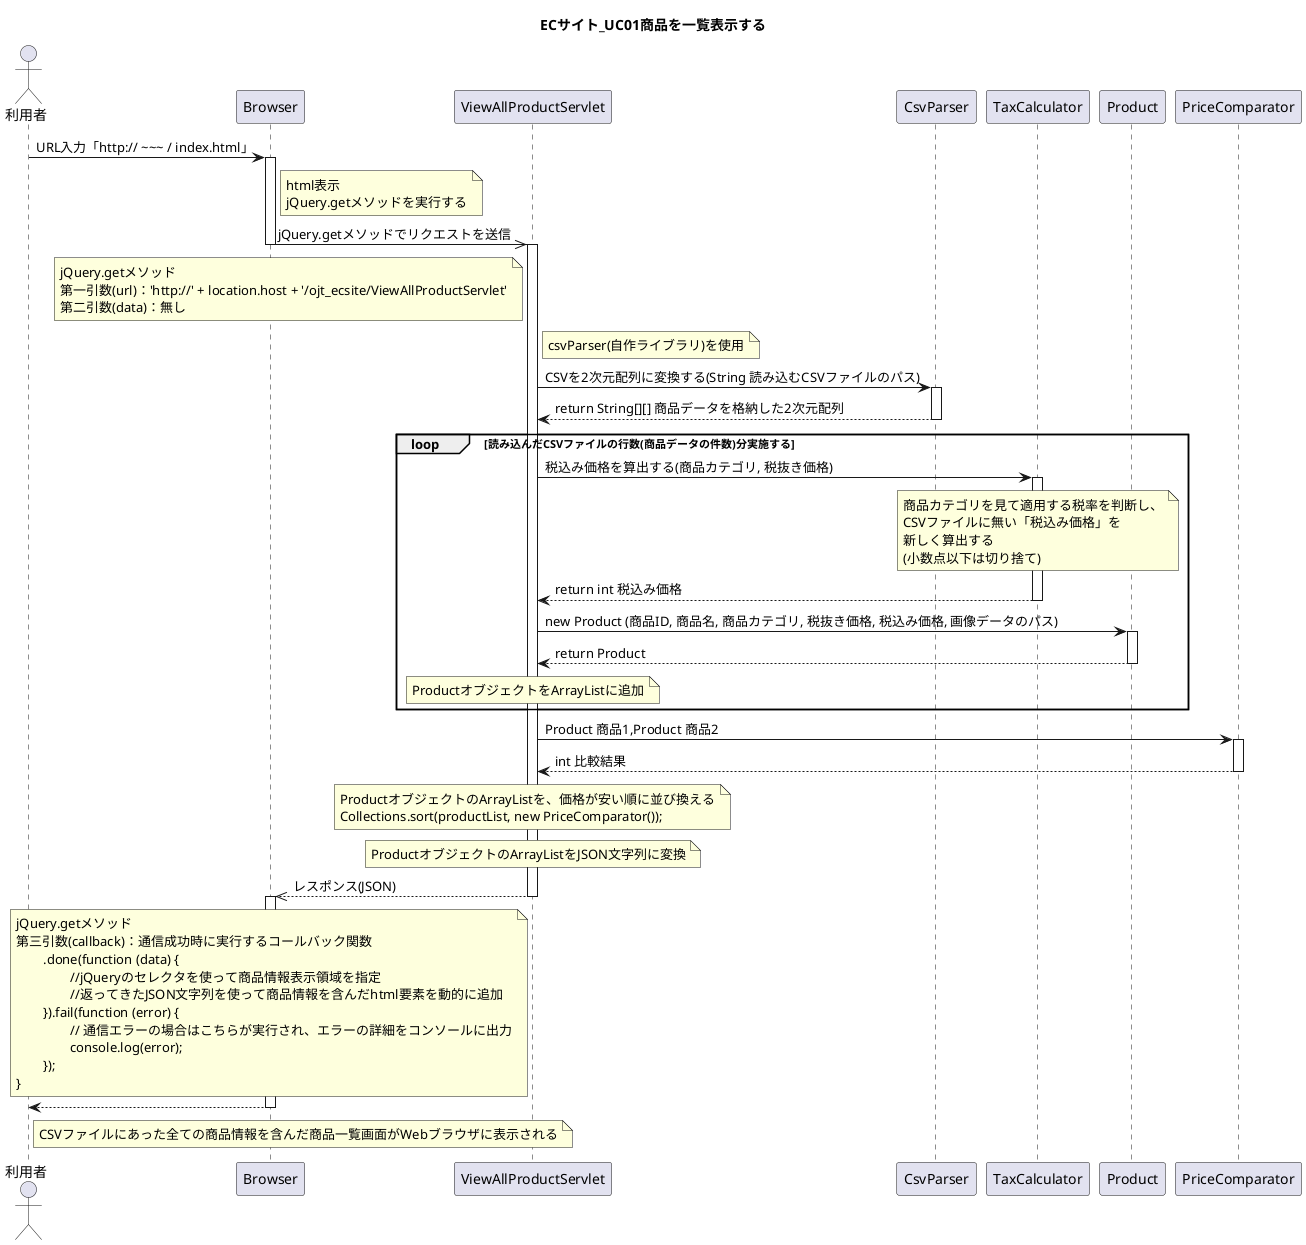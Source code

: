 @startuml
title ECサイト_UC01商品を一覧表示する

actor 利用者

利用者 -> Browser : URL入力「http:// ~~~ / index.html」
activate Browser
	note right of Browser
	html表示
	jQuery.getメソッドを実行する
	end note

Browser ->> ViewAllProductServlet : jQuery.getメソッドでリクエストを送信
deactivate Browser
activate ViewAllProductServlet

	note left of ViewAllProductServlet
	jQuery.getメソッド
	第一引数(url)：'http://' + location.host + '/ojt_ecsite/ViewAllProductServlet'
	第二引数(data)：無し
	end note


	note right of ViewAllProductServlet
	csvParser(自作ライブラリ)を使用
	end note

ViewAllProductServlet -> CsvParser : CSVを2次元配列に変換する(String 読み込むCSVファイルのパス)
activate CsvParser

ViewAllProductServlet <-- CsvParser : return String[][] 商品データを格納した2次元配列
deactivate CsvParser

loop 読み込んだCSVファイルの行数(商品データの件数)分実施する
ViewAllProductServlet -> TaxCalculator : 税込み価格を算出する(商品カテゴリ, 税抜き価格)
activate TaxCalculator

	note over of TaxCalculator
	商品カテゴリを見て適用する税率を判断し、
	CSVファイルに無い「税込み価格」を
	新しく算出する
	(小数点以下は切り捨て)
	end note

ViewAllProductServlet <-- TaxCalculator : return int 税込み価格
deactivate TaxCalculator

ViewAllProductServlet -> Product : new Product (商品ID, 商品名, 商品カテゴリ, 税抜き価格, 税込み価格, 画像データのパス)
activate Product

ViewAllProductServlet <-- Product : return Product
deactivate Product
	note over ViewAllProductServlet
	ProductオブジェクトをArrayListに追加
	end note
end loop

ViewAllProductServlet -> PriceComparator : Product 商品1,Product 商品2
activate PriceComparator
ViewAllProductServlet <-- PriceComparator : int 比較結果
deactivate PriceComparator

	note over ViewAllProductServlet
	ProductオブジェクトのArrayListを、価格が安い順に並び換える
	Collections.sort(productList, new PriceComparator());
	end note

	note over ViewAllProductServlet
	ProductオブジェクトのArrayListをJSON文字列に変換
	end note

Browser <<-- ViewAllProductServlet : レスポンス(JSON)
deactivate ViewAllProductServlet
activate Browser

	note left of ViewAllProductServlet
	jQuery.getメソッド
	第三引数(callback)：通信成功時に実行するコールバック関数
		.done(function (data) {
			//jQueryのセレクタを使って商品情報表示領域を指定
			//返ってきたJSON文字列を使って商品情報を含んだhtml要素を動的に追加
		}).fail(function (error) {
			// 通信エラーの場合はこちらが実行され、エラーの詳細をコンソールに出力
			console.log(error);
		});
	}
	end note


利用者 <-- Browser
	note right of 利用者
	CSVファイルにあった全ての商品情報を含んだ商品一覧画面がWebブラウザに表示される
	end note

deactivate Browser

@enduml